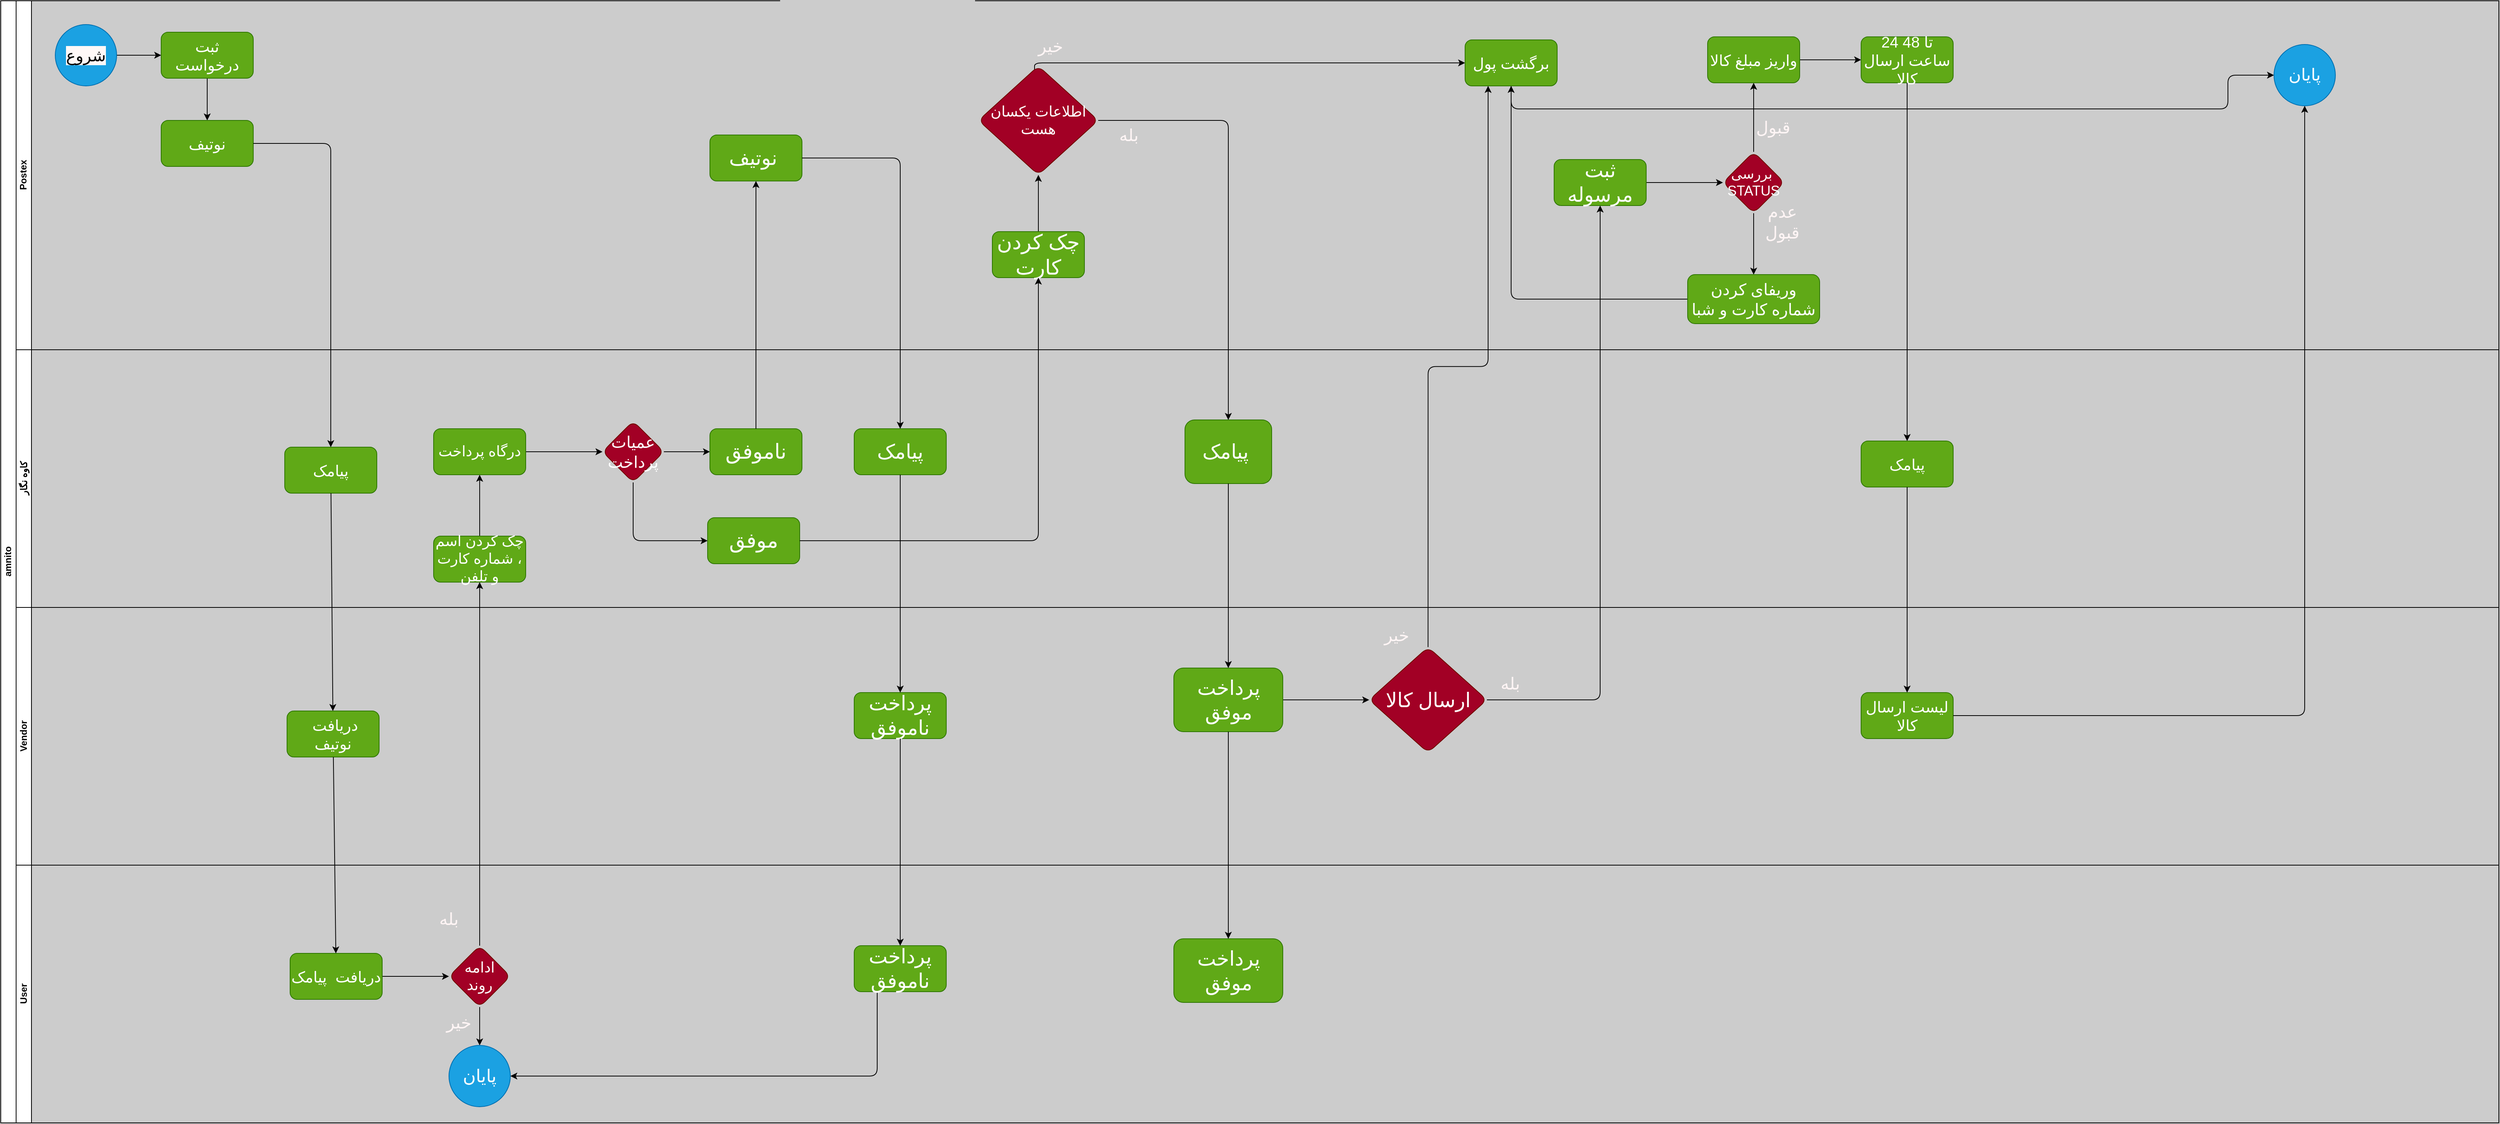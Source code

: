 <mxfile>
    <diagram id="csm_xKcEM0WO2iue_b0D" name="Page-1">
        <mxGraphModel dx="1002" dy="563" grid="0" gridSize="20" guides="1" tooltips="1" connect="1" arrows="1" fold="1" page="1" pageScale="1" pageWidth="3300" pageHeight="2339" background="#CCCCCC" math="0" shadow="0">
            <root>
                <mxCell id="0"/>
                <mxCell id="1" parent="0"/>
                <mxCell id="2" value="amnito" style="swimlane;childLayout=stackLayout;resizeParent=1;resizeParentMax=0;horizontal=0;startSize=20;horizontalStack=0;html=1;" parent="1" vertex="1">
                    <mxGeometry x="20" y="80" width="3255" height="1463" as="geometry"/>
                </mxCell>
                <mxCell id="3" value="Postex" style="swimlane;startSize=20;horizontal=0;html=1;" parent="2" vertex="1">
                    <mxGeometry x="20" width="3235" height="455" as="geometry"/>
                </mxCell>
                <mxCell id="95" style="edgeStyle=orthogonalEdgeStyle;html=1;exitX=0.5;exitY=1;exitDx=0;exitDy=0;fontSize=22;fontColor=#FFF5F5;" parent="3" source="13" target="17" edge="1">
                    <mxGeometry relative="1" as="geometry"/>
                </mxCell>
                <mxCell id="13" value="&lt;font style=&quot;font-size: 20px;&quot;&gt;ثبت درخواست&lt;/font&gt;" style="rounded=1;whiteSpace=wrap;html=1;fillColor=#60a917;fontColor=#ffffff;strokeColor=#2D7600;" parent="3" vertex="1">
                    <mxGeometry x="189" y="41" width="120" height="60" as="geometry"/>
                </mxCell>
                <mxCell id="16" style="edgeStyle=none;html=1;exitX=1;exitY=0.5;exitDx=0;exitDy=0;entryX=0;entryY=0.5;entryDx=0;entryDy=0;fontSize=20;fontColor=#000000;" parent="3" source="15" target="13" edge="1">
                    <mxGeometry relative="1" as="geometry"/>
                </mxCell>
                <mxCell id="15" value="&lt;font style=&quot;&quot; color=&quot;#000000&quot;&gt;شروع&lt;/font&gt;" style="ellipse;whiteSpace=wrap;html=1;aspect=fixed;labelBackgroundColor=#FFF8F7;fontSize=21;fillColor=#1ba1e2;fontColor=#ffffff;strokeColor=#006EAF;" parent="3" vertex="1">
                    <mxGeometry x="51" y="31" width="80" height="80" as="geometry"/>
                </mxCell>
                <mxCell id="17" value="&lt;font style=&quot;font-size: 20px;&quot;&gt;نوتیف&lt;/font&gt;" style="rounded=1;whiteSpace=wrap;html=1;fillColor=#60a917;fontColor=#ffffff;strokeColor=#2D7600;" parent="3" vertex="1">
                    <mxGeometry x="189" y="156" width="120" height="60" as="geometry"/>
                </mxCell>
                <mxCell id="38" value="&lt;font style=&quot;font-size: 26px;&quot;&gt;نوتیف&amp;nbsp;&lt;/font&gt;" style="whiteSpace=wrap;html=1;fillColor=#60a917;strokeColor=#2D7600;fontColor=#ffffff;rounded=1;" parent="3" vertex="1">
                    <mxGeometry x="904" y="175" width="120" height="60" as="geometry"/>
                </mxCell>
                <mxCell id="52" value="" style="edgeStyle=orthogonalEdgeStyle;html=1;fontSize=26;fontColor=#000000;" parent="3" source="49" target="51" edge="1">
                    <mxGeometry relative="1" as="geometry"/>
                </mxCell>
                <mxCell id="49" value="&lt;font style=&quot;font-size: 27px;&quot;&gt;چک کردن کارت&lt;/font&gt;" style="whiteSpace=wrap;html=1;fillColor=#60a917;strokeColor=#2D7600;fontColor=#ffffff;rounded=1;" parent="3" vertex="1">
                    <mxGeometry x="1272" y="301" width="120" height="60" as="geometry"/>
                </mxCell>
                <mxCell id="60" value="" style="edgeStyle=orthogonalEdgeStyle;html=1;fontSize=26;fontColor=#000000;" parent="3" source="51" target="59" edge="1">
                    <mxGeometry relative="1" as="geometry">
                        <Array as="points">
                            <mxPoint x="1327" y="81"/>
                        </Array>
                    </mxGeometry>
                </mxCell>
                <mxCell id="51" value="&lt;font style=&quot;font-size: 19px;&quot;&gt;اطلاعات یکسان هست&lt;/font&gt;" style="rhombus;whiteSpace=wrap;html=1;fillColor=#a20025;strokeColor=#6F0000;fontColor=#ffffff;rounded=1;" parent="3" vertex="1">
                    <mxGeometry x="1254" y="85" width="156" height="142" as="geometry"/>
                </mxCell>
                <mxCell id="85" value="" style="edgeStyle=orthogonalEdgeStyle;html=1;fontSize=21;fontColor=#000000;" parent="3" source="59" target="84" edge="1">
                    <mxGeometry relative="1" as="geometry">
                        <Array as="points">
                            <mxPoint x="1948" y="141"/>
                            <mxPoint x="2882" y="141"/>
                        </Array>
                    </mxGeometry>
                </mxCell>
                <mxCell id="59" value="&lt;font style=&quot;font-size: 20px;&quot;&gt;برگشت پول&lt;/font&gt;" style="whiteSpace=wrap;html=1;fillColor=#60a917;strokeColor=#2D7600;fontColor=#ffffff;rounded=1;" parent="3" vertex="1">
                    <mxGeometry x="1888" y="51" width="120" height="60" as="geometry"/>
                </mxCell>
                <mxCell id="72" value="" style="edgeStyle=orthogonalEdgeStyle;html=1;fontSize=26;fontColor=#000000;" parent="3" source="69" target="71" edge="1">
                    <mxGeometry relative="1" as="geometry"/>
                </mxCell>
                <mxCell id="69" value="&lt;font style=&quot;font-size: 26px;&quot;&gt;ثبت مرسوله&lt;/font&gt;" style="whiteSpace=wrap;html=1;fillColor=#60a917;strokeColor=#2D7600;fontColor=#ffffff;rounded=1;" parent="3" vertex="1">
                    <mxGeometry x="2004" y="207" width="120" height="60" as="geometry"/>
                </mxCell>
                <mxCell id="74" value="" style="edgeStyle=orthogonalEdgeStyle;html=1;fontSize=18;fontColor=#000000;" parent="3" source="71" target="73" edge="1">
                    <mxGeometry relative="1" as="geometry"/>
                </mxCell>
                <mxCell id="82" value="" style="edgeStyle=orthogonalEdgeStyle;html=1;fontSize=20;fontColor=#000000;" parent="3" source="71" target="81" edge="1">
                    <mxGeometry relative="1" as="geometry"/>
                </mxCell>
                <mxCell id="71" value="&lt;font style=&quot;font-size: 18px;&quot;&gt;بررسی&amp;nbsp;&lt;br&gt;STATUS&lt;/font&gt;" style="rhombus;whiteSpace=wrap;html=1;fillColor=#a20025;strokeColor=#6F0000;fontColor=#ffffff;rounded=1;" parent="3" vertex="1">
                    <mxGeometry x="2224" y="197" width="80" height="80" as="geometry"/>
                </mxCell>
                <mxCell id="76" value="" style="edgeStyle=orthogonalEdgeStyle;html=1;fontSize=20;fontColor=#000000;" parent="3" source="73" target="75" edge="1">
                    <mxGeometry relative="1" as="geometry"/>
                </mxCell>
                <mxCell id="73" value="&lt;font style=&quot;font-size: 20px;&quot;&gt;واریز مبلغ کالا&lt;/font&gt;" style="whiteSpace=wrap;html=1;fillColor=#60a917;strokeColor=#2D7600;fontColor=#ffffff;rounded=1;" parent="3" vertex="1">
                    <mxGeometry x="2204" y="47" width="120" height="60" as="geometry"/>
                </mxCell>
                <mxCell id="75" value="&lt;font style=&quot;font-size: 20px;&quot;&gt;24 تا 48 ساعت ارسال کالا&lt;/font&gt;" style="whiteSpace=wrap;html=1;fillColor=#60a917;strokeColor=#2D7600;fontColor=#ffffff;rounded=1;" parent="3" vertex="1">
                    <mxGeometry x="2404" y="47" width="120" height="60" as="geometry"/>
                </mxCell>
                <mxCell id="83" style="edgeStyle=orthogonalEdgeStyle;html=1;exitX=0;exitY=0.5;exitDx=0;exitDy=0;entryX=0.5;entryY=1;entryDx=0;entryDy=0;fontSize=21;fontColor=#000000;" parent="3" source="81" target="59" edge="1">
                    <mxGeometry relative="1" as="geometry"/>
                </mxCell>
                <mxCell id="81" value="&lt;font style=&quot;font-size: 21px;&quot;&gt;وریفای کردن شماره کارت و شبا&lt;/font&gt;" style="whiteSpace=wrap;html=1;fillColor=#60a917;strokeColor=#2D7600;fontColor=#ffffff;rounded=1;" parent="3" vertex="1">
                    <mxGeometry x="2178" y="357" width="172" height="64" as="geometry"/>
                </mxCell>
                <mxCell id="84" value="&lt;font style=&quot;font-size: 22px;&quot;&gt;پایان&lt;/font&gt;" style="ellipse;whiteSpace=wrap;html=1;fillColor=#1ba1e2;strokeColor=#006EAF;fontColor=#ffffff;rounded=1;" parent="3" vertex="1">
                    <mxGeometry x="2942" y="57" width="80" height="80" as="geometry"/>
                </mxCell>
                <mxCell id="87" value="&lt;font color=&quot;#fff5f5&quot;&gt;عدم قبول&lt;/font&gt;" style="text;html=1;strokeColor=none;fillColor=none;align=center;verticalAlign=middle;whiteSpace=wrap;rounded=0;labelBackgroundColor=none;fontSize=22;fontColor=#000000;" parent="3" vertex="1">
                    <mxGeometry x="2264" y="274" width="75" height="30" as="geometry"/>
                </mxCell>
                <mxCell id="88" value="&lt;font color=&quot;#fff5f5&quot;&gt;&amp;nbsp;قبول&lt;/font&gt;" style="text;html=1;strokeColor=none;fillColor=none;align=center;verticalAlign=middle;whiteSpace=wrap;rounded=0;labelBackgroundColor=none;fontSize=22;fontColor=#000000;" parent="3" vertex="1">
                    <mxGeometry x="2249" y="151" width="75" height="30" as="geometry"/>
                </mxCell>
                <mxCell id="91" value="بله" style="text;html=1;strokeColor=none;fillColor=none;align=center;verticalAlign=middle;whiteSpace=wrap;rounded=0;labelBackgroundColor=none;fontSize=22;fontColor=#FFF5F5;" parent="3" vertex="1">
                    <mxGeometry x="1420" y="161" width="60" height="30" as="geometry"/>
                </mxCell>
                <mxCell id="92" value="خیر" style="text;html=1;strokeColor=none;fillColor=none;align=center;verticalAlign=middle;whiteSpace=wrap;rounded=0;labelBackgroundColor=none;fontSize=22;fontColor=#FFF5F5;" parent="3" vertex="1">
                    <mxGeometry x="1318" y="45" width="60" height="30" as="geometry"/>
                </mxCell>
                <mxCell id="4" value="کاوه نگار" style="swimlane;startSize=20;horizontal=0;html=1;" parent="2" vertex="1">
                    <mxGeometry x="20" y="455" width="3235" height="336" as="geometry"/>
                </mxCell>
                <mxCell id="19" value="&lt;font style=&quot;font-size: 20px;&quot;&gt;پیامک&lt;/font&gt;" style="rounded=1;whiteSpace=wrap;html=1;fillColor=#60a917;fontColor=#ffffff;strokeColor=#2D7600;" parent="4" vertex="1">
                    <mxGeometry x="350" y="127" width="120" height="60" as="geometry"/>
                </mxCell>
                <mxCell id="32" value="" style="edgeStyle=none;html=1;fontSize=19;fontColor=#000000;" parent="4" source="29" target="31" edge="1">
                    <mxGeometry relative="1" as="geometry"/>
                </mxCell>
                <mxCell id="29" value="&lt;font style=&quot;font-size: 19px;&quot;&gt;چک کردن اسم ، شماره کارت و تلفن&lt;/font&gt;" style="whiteSpace=wrap;html=1;fillColor=#60a917;strokeColor=#2D7600;fontColor=#ffffff;rounded=1;" parent="4" vertex="1">
                    <mxGeometry x="544" y="243" width="120" height="60" as="geometry"/>
                </mxCell>
                <mxCell id="34" value="" style="edgeStyle=none;html=1;fontSize=19;fontColor=#000000;" parent="4" source="31" target="33" edge="1">
                    <mxGeometry relative="1" as="geometry"/>
                </mxCell>
                <mxCell id="31" value="&lt;font style=&quot;font-size: 19px;&quot;&gt;درگاه پرداخت&lt;/font&gt;" style="whiteSpace=wrap;html=1;fillColor=#60a917;strokeColor=#2D7600;fontColor=#ffffff;rounded=1;" parent="4" vertex="1">
                    <mxGeometry x="544" y="103" width="120" height="60" as="geometry"/>
                </mxCell>
                <mxCell id="36" value="" style="edgeStyle=none;html=1;fontSize=21;fontColor=#000000;" parent="4" source="33" target="35" edge="1">
                    <mxGeometry relative="1" as="geometry"/>
                </mxCell>
                <mxCell id="48" style="edgeStyle=orthogonalEdgeStyle;html=1;exitX=0.5;exitY=1;exitDx=0;exitDy=0;entryX=0;entryY=0.5;entryDx=0;entryDy=0;fontSize=26;fontColor=#000000;" parent="4" source="33" target="47" edge="1">
                    <mxGeometry relative="1" as="geometry"/>
                </mxCell>
                <mxCell id="33" value="&lt;font style=&quot;font-size: 21px;&quot;&gt;عمیات پرداخت&lt;/font&gt;" style="rhombus;whiteSpace=wrap;html=1;fillColor=#a20025;strokeColor=#6F0000;fontColor=#ffffff;rounded=1;" parent="4" vertex="1">
                    <mxGeometry x="764" y="93" width="80" height="80" as="geometry"/>
                </mxCell>
                <mxCell id="35" value="&lt;font style=&quot;font-size: 27px;&quot;&gt;ناموفق&lt;/font&gt;" style="whiteSpace=wrap;html=1;fillColor=#60a917;strokeColor=#2D7600;fontColor=#ffffff;rounded=1;" parent="4" vertex="1">
                    <mxGeometry x="904" y="103" width="120" height="60" as="geometry"/>
                </mxCell>
                <mxCell id="40" value="&lt;font style=&quot;font-size: 26px;&quot;&gt;پیامک&lt;/font&gt;" style="whiteSpace=wrap;html=1;fillColor=#60a917;strokeColor=#2D7600;fontColor=#ffffff;rounded=1;" parent="4" vertex="1">
                    <mxGeometry x="1092" y="103" width="120" height="60" as="geometry"/>
                </mxCell>
                <mxCell id="47" value="&lt;font style=&quot;font-size: 27px;&quot;&gt;موفق&lt;/font&gt;" style="whiteSpace=wrap;html=1;fillColor=#60a917;strokeColor=#2D7600;fontColor=#ffffff;rounded=1;" parent="4" vertex="1">
                    <mxGeometry x="901" y="219" width="120" height="60" as="geometry"/>
                </mxCell>
                <mxCell id="53" value="&lt;font style=&quot;font-size: 26px;&quot;&gt;پیامک&amp;nbsp;&lt;/font&gt;" style="whiteSpace=wrap;html=1;fillColor=#60a917;strokeColor=#2D7600;fontColor=#ffffff;rounded=1;" parent="4" vertex="1">
                    <mxGeometry x="1523" y="91.5" width="113" height="83" as="geometry"/>
                </mxCell>
                <mxCell id="77" value="&lt;font style=&quot;font-size: 20px;&quot;&gt;پیامک&lt;/font&gt;" style="whiteSpace=wrap;html=1;fillColor=#60a917;strokeColor=#2D7600;fontColor=#ffffff;rounded=1;" parent="4" vertex="1">
                    <mxGeometry x="2404" y="119" width="120" height="60" as="geometry"/>
                </mxCell>
                <mxCell id="11" value="Vendor" style="swimlane;startSize=20;horizontal=0;html=1;" parent="2" vertex="1">
                    <mxGeometry x="20" y="791" width="3235" height="336" as="geometry"/>
                </mxCell>
                <mxCell id="21" value="&lt;font style=&quot;font-size: 20px;&quot;&gt;دریافت&amp;nbsp; نوتیف&lt;/font&gt;" style="rounded=1;whiteSpace=wrap;html=1;fillColor=#60a917;fontColor=#ffffff;strokeColor=#2D7600;" parent="11" vertex="1">
                    <mxGeometry x="353" y="135" width="120" height="60" as="geometry"/>
                </mxCell>
                <mxCell id="42" value="&lt;font style=&quot;font-size: 26px;&quot;&gt;پرداخت ناموفق&lt;/font&gt;" style="whiteSpace=wrap;html=1;fillColor=#60a917;strokeColor=#2D7600;fontColor=#ffffff;rounded=1;" parent="11" vertex="1">
                    <mxGeometry x="1092" y="111" width="120" height="60" as="geometry"/>
                </mxCell>
                <mxCell id="62" value="" style="edgeStyle=orthogonalEdgeStyle;html=1;fontSize=20;fontColor=#000000;" parent="11" source="55" target="61" edge="1">
                    <mxGeometry relative="1" as="geometry"/>
                </mxCell>
                <mxCell id="55" value="&lt;font style=&quot;font-size: 26px;&quot;&gt;پرداخت موفق&lt;/font&gt;" style="whiteSpace=wrap;html=1;fillColor=#60a917;strokeColor=#2D7600;fontColor=#ffffff;rounded=1;" parent="11" vertex="1">
                    <mxGeometry x="1508.5" y="79" width="142" height="83" as="geometry"/>
                </mxCell>
                <mxCell id="61" value="&lt;font style=&quot;font-size: 26px;&quot;&gt;ارسال کالا&lt;/font&gt;" style="rhombus;whiteSpace=wrap;html=1;fillColor=#a20025;strokeColor=#6F0000;fontColor=#ffffff;rounded=1;" parent="11" vertex="1">
                    <mxGeometry x="1763" y="51.75" width="153.5" height="137.5" as="geometry"/>
                </mxCell>
                <mxCell id="79" value="&lt;font style=&quot;font-size: 20px;&quot;&gt;لیست ارسال کالا&lt;/font&gt;" style="whiteSpace=wrap;html=1;fillColor=#60a917;strokeColor=#2D7600;fontColor=#ffffff;rounded=1;" parent="11" vertex="1">
                    <mxGeometry x="2404" y="111" width="120" height="60" as="geometry"/>
                </mxCell>
                <mxCell id="89" value="خیر" style="text;html=1;strokeColor=none;fillColor=none;align=center;verticalAlign=middle;whiteSpace=wrap;rounded=0;labelBackgroundColor=none;fontSize=22;fontColor=#FFF5F5;" parent="11" vertex="1">
                    <mxGeometry x="1769" y="21.75" width="60" height="30" as="geometry"/>
                </mxCell>
                <mxCell id="90" value="بله" style="text;html=1;strokeColor=none;fillColor=none;align=center;verticalAlign=middle;whiteSpace=wrap;rounded=0;labelBackgroundColor=none;fontSize=22;fontColor=#FFF5F5;" parent="11" vertex="1">
                    <mxGeometry x="1916.5" y="85" width="60" height="30" as="geometry"/>
                </mxCell>
                <mxCell id="12" value="User" style="swimlane;startSize=20;horizontal=0;html=1;" parent="2" vertex="1">
                    <mxGeometry x="20" y="1127" width="3235" height="336" as="geometry"/>
                </mxCell>
                <mxCell id="26" value="" style="edgeStyle=none;html=1;fontSize=20;fontColor=#000000;" parent="12" source="23" target="25" edge="1">
                    <mxGeometry relative="1" as="geometry"/>
                </mxCell>
                <mxCell id="23" value="&lt;font style=&quot;font-size: 20px;&quot;&gt;دریافت&amp;nbsp; پیامک&lt;/font&gt;" style="rounded=1;whiteSpace=wrap;html=1;fillColor=#60a917;fontColor=#ffffff;strokeColor=#2D7600;" parent="12" vertex="1">
                    <mxGeometry x="357" y="115" width="120" height="60" as="geometry"/>
                </mxCell>
                <mxCell id="28" value="" style="edgeStyle=none;html=1;fontSize=19;fontColor=#000000;" parent="12" source="25" target="27" edge="1">
                    <mxGeometry relative="1" as="geometry"/>
                </mxCell>
                <mxCell id="25" value="&lt;font style=&quot;font-size: 19px;&quot;&gt;ادامه روند&lt;/font&gt;" style="rhombus;whiteSpace=wrap;html=1;fillColor=#a20025;strokeColor=#6F0000;fontColor=#ffffff;rounded=1;" parent="12" vertex="1">
                    <mxGeometry x="564" y="105" width="80" height="80" as="geometry"/>
                </mxCell>
                <mxCell id="27" value="&lt;font style=&quot;font-size: 23px;&quot;&gt;پایان&lt;/font&gt;" style="ellipse;whiteSpace=wrap;html=1;fillColor=#1ba1e2;strokeColor=#006EAF;fontColor=#ffffff;rounded=1;" parent="12" vertex="1">
                    <mxGeometry x="564" y="235" width="80" height="80" as="geometry"/>
                </mxCell>
                <mxCell id="46" style="edgeStyle=orthogonalEdgeStyle;html=1;exitX=0.25;exitY=1;exitDx=0;exitDy=0;entryX=1;entryY=0.5;entryDx=0;entryDy=0;fontSize=26;fontColor=#000000;" parent="12" source="44" target="27" edge="1">
                    <mxGeometry relative="1" as="geometry"/>
                </mxCell>
                <mxCell id="44" value="&lt;font style=&quot;font-size: 26px;&quot;&gt;پرداخت ناموفق&lt;/font&gt;" style="whiteSpace=wrap;html=1;fillColor=#60a917;strokeColor=#2D7600;fontColor=#ffffff;rounded=1;" parent="12" vertex="1">
                    <mxGeometry x="1092" y="105" width="120" height="60" as="geometry"/>
                </mxCell>
                <mxCell id="57" value="&lt;font style=&quot;font-size: 26px;&quot;&gt;پرداخت موفق&lt;/font&gt;" style="whiteSpace=wrap;html=1;fillColor=#60a917;strokeColor=#2D7600;fontColor=#ffffff;rounded=1;" parent="12" vertex="1">
                    <mxGeometry x="1508.5" y="96" width="142" height="83" as="geometry"/>
                </mxCell>
                <mxCell id="93" value="بله" style="text;html=1;strokeColor=none;fillColor=none;align=center;verticalAlign=middle;whiteSpace=wrap;rounded=0;labelBackgroundColor=none;fontSize=22;fontColor=#FFF5F5;" parent="12" vertex="1">
                    <mxGeometry x="534" y="56" width="60" height="30" as="geometry"/>
                </mxCell>
                <mxCell id="94" value="خیر" style="text;html=1;strokeColor=none;fillColor=none;align=center;verticalAlign=middle;whiteSpace=wrap;rounded=0;labelBackgroundColor=none;fontSize=22;fontColor=#FFF5F5;" parent="12" vertex="1">
                    <mxGeometry x="547" y="191" width="60" height="30" as="geometry"/>
                </mxCell>
                <mxCell id="20" value="" style="edgeStyle=orthogonalEdgeStyle;html=1;fontSize=20;fontColor=#000000;" parent="2" source="17" target="19" edge="1">
                    <mxGeometry relative="1" as="geometry"/>
                </mxCell>
                <mxCell id="22" value="" style="edgeStyle=none;html=1;fontSize=20;fontColor=#000000;" parent="2" source="19" target="21" edge="1">
                    <mxGeometry relative="1" as="geometry"/>
                </mxCell>
                <mxCell id="24" value="" style="edgeStyle=none;html=1;fontSize=20;fontColor=#000000;" parent="2" source="21" target="23" edge="1">
                    <mxGeometry relative="1" as="geometry"/>
                </mxCell>
                <mxCell id="30" value="" style="edgeStyle=orthogonalEdgeStyle;html=1;fontSize=23;fontColor=#000000;" parent="2" source="25" target="29" edge="1">
                    <mxGeometry relative="1" as="geometry"/>
                </mxCell>
                <mxCell id="39" value="" style="edgeStyle=none;html=1;fontSize=27;fontColor=#000000;" parent="2" source="35" target="38" edge="1">
                    <mxGeometry relative="1" as="geometry"/>
                </mxCell>
                <mxCell id="41" value="" style="edgeStyle=orthogonalEdgeStyle;html=1;fontSize=26;fontColor=#000000;" parent="2" source="38" target="40" edge="1">
                    <mxGeometry relative="1" as="geometry"/>
                </mxCell>
                <mxCell id="43" value="" style="edgeStyle=orthogonalEdgeStyle;html=1;fontSize=26;fontColor=#000000;" parent="2" source="40" target="42" edge="1">
                    <mxGeometry relative="1" as="geometry"/>
                </mxCell>
                <mxCell id="45" value="" style="edgeStyle=orthogonalEdgeStyle;html=1;fontSize=26;fontColor=#000000;" parent="2" source="42" target="44" edge="1">
                    <mxGeometry relative="1" as="geometry"/>
                </mxCell>
                <mxCell id="50" value="" style="edgeStyle=orthogonalEdgeStyle;html=1;fontSize=26;fontColor=#000000;" parent="2" source="47" target="49" edge="1">
                    <mxGeometry relative="1" as="geometry"/>
                </mxCell>
                <mxCell id="54" value="" style="edgeStyle=orthogonalEdgeStyle;html=1;fontSize=19;fontColor=#000000;" parent="2" source="51" target="53" edge="1">
                    <mxGeometry relative="1" as="geometry"/>
                </mxCell>
                <mxCell id="56" value="" style="edgeStyle=orthogonalEdgeStyle;html=1;fontSize=26;fontColor=#000000;" parent="2" source="53" target="55" edge="1">
                    <mxGeometry relative="1" as="geometry"/>
                </mxCell>
                <mxCell id="58" value="" style="edgeStyle=orthogonalEdgeStyle;html=1;fontSize=26;fontColor=#000000;" parent="2" source="55" target="57" edge="1">
                    <mxGeometry relative="1" as="geometry"/>
                </mxCell>
                <mxCell id="66" style="edgeStyle=orthogonalEdgeStyle;html=1;exitX=0.5;exitY=0;exitDx=0;exitDy=0;entryX=0.25;entryY=1;entryDx=0;entryDy=0;fontSize=26;fontColor=#000000;" parent="2" source="61" target="59" edge="1">
                    <mxGeometry relative="1" as="geometry"/>
                </mxCell>
                <mxCell id="70" value="" style="edgeStyle=orthogonalEdgeStyle;html=1;fontSize=26;fontColor=#000000;" parent="2" source="61" target="69" edge="1">
                    <mxGeometry relative="1" as="geometry"/>
                </mxCell>
                <mxCell id="78" value="" style="edgeStyle=orthogonalEdgeStyle;html=1;fontSize=20;fontColor=#000000;" parent="2" source="75" target="77" edge="1">
                    <mxGeometry relative="1" as="geometry"/>
                </mxCell>
                <mxCell id="80" value="" style="edgeStyle=orthogonalEdgeStyle;html=1;fontSize=20;fontColor=#000000;" parent="2" source="77" target="79" edge="1">
                    <mxGeometry relative="1" as="geometry"/>
                </mxCell>
                <mxCell id="86" style="edgeStyle=orthogonalEdgeStyle;html=1;exitX=1;exitY=0.5;exitDx=0;exitDy=0;entryX=0.5;entryY=1;entryDx=0;entryDy=0;fontSize=22;fontColor=#000000;" parent="2" source="79" target="84" edge="1">
                    <mxGeometry relative="1" as="geometry"/>
                </mxCell>
            </root>
        </mxGraphModel>
    </diagram>
</mxfile>